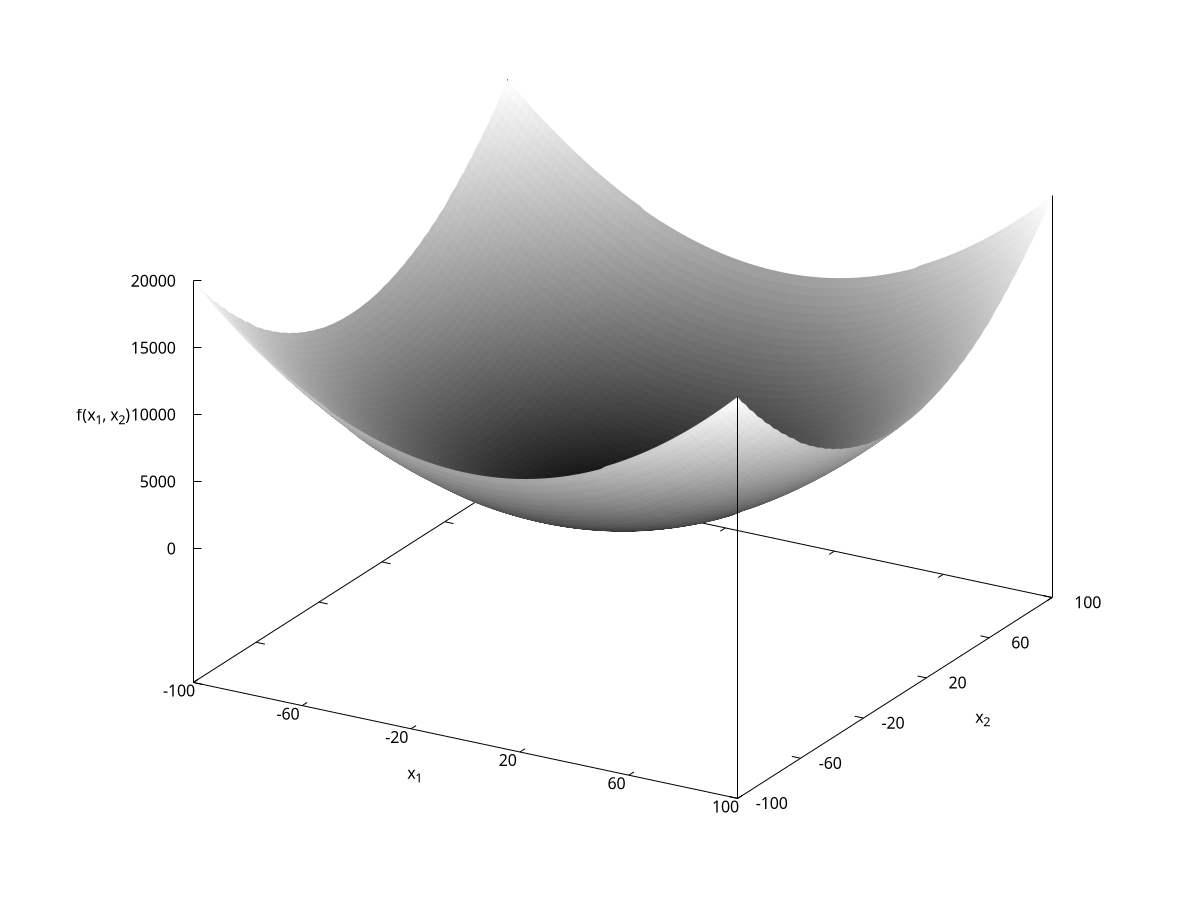 #set zrange [0: 1.2]
#set format z "%.0t%E%T"
set xtic -100, 40, 100 offset -1
set ytic -100, 40, 100 offset 1
set ztic 0, 5000, 20000
set xrange [-100:100]
set yrange [-100:100]
#set key bottom
set xlabel 'x_1'
set ylabel 'x_2'
set zlabel 'f(x_1, x_2)' offset -3
set terminal postscript eps enhanced color font 'Helvetica,20'
set output 'step1.eps'
set lmargin 8
unset colorbox
set palette grey
set isosamples 80,80

splot floor(x + 0.5)**2 + floor(y + 0.5)**2 title '' with pm3d
